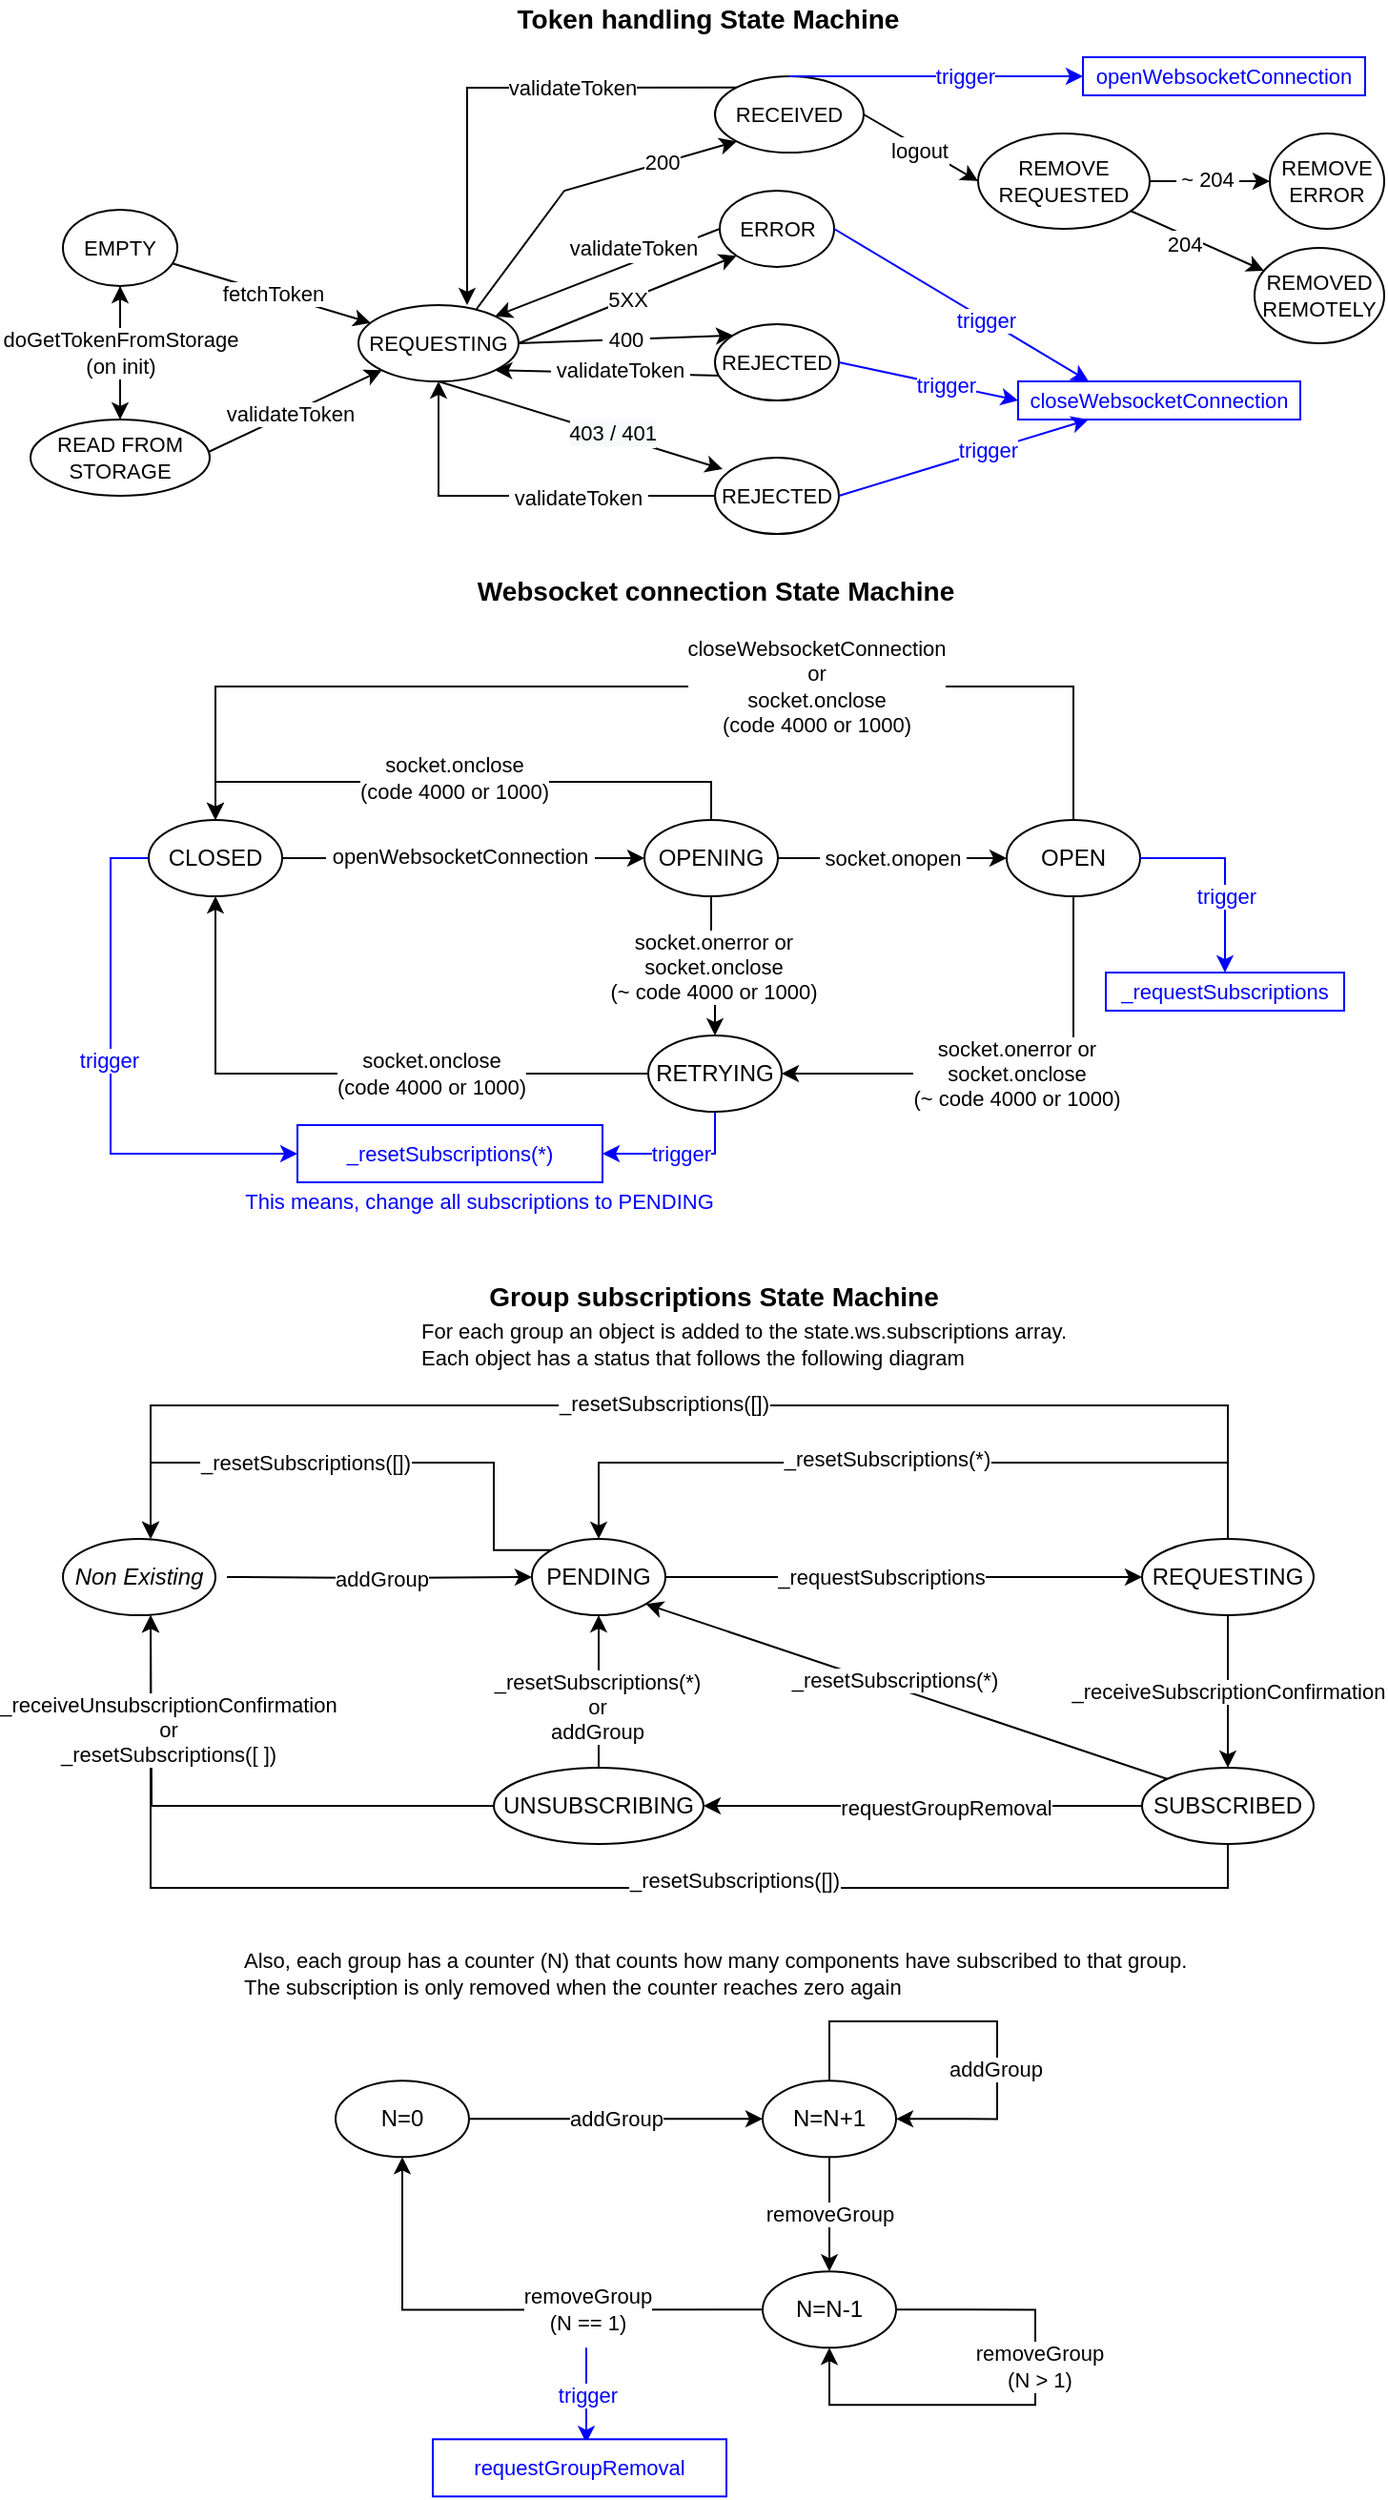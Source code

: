 <mxfile version="13.1.3">
    <diagram id="kEPYXezzI-eteoRro5Sk" name="Page-1">
        <mxGraphModel dx="1808" dy="1180" grid="1" gridSize="10" guides="1" tooltips="1" connect="1" arrows="1" fold="1" page="1" pageScale="1" pageWidth="850" pageHeight="1400" math="0" shadow="0">
            <root>
                <mxCell id="0"/>
                <mxCell id="1" parent="0"/>
                <mxCell id="5eSl7V-lfJAm6dB7IAey-51" style="edgeStyle=orthogonalEdgeStyle;rounded=0;orthogonalLoop=1;jettySize=auto;html=1;entryX=0;entryY=0.5;entryDx=0;entryDy=0;strokeColor=#0000FF;fontSize=11;fontColor=#000000;exitX=0;exitY=0.5;exitDx=0;exitDy=0;" parent="1" source="5eSl7V-lfJAm6dB7IAey-1" target="5eSl7V-lfJAm6dB7IAey-45" edge="1">
                    <mxGeometry relative="1" as="geometry">
                        <mxPoint x="129.0" y="623" as="targetPoint"/>
                    </mxGeometry>
                </mxCell>
                <mxCell id="5eSl7V-lfJAm6dB7IAey-52" value="trigger" style="text;html=1;align=center;verticalAlign=middle;resizable=0;points=[];labelBackgroundColor=#ffffff;fontSize=11;fontColor=#0000FF;" parent="5eSl7V-lfJAm6dB7IAey-51" vertex="1" connectable="0">
                    <mxGeometry x="-0.079" y="-1" relative="1" as="geometry">
                        <mxPoint as="offset"/>
                    </mxGeometry>
                </mxCell>
                <mxCell id="5eSl7V-lfJAm6dB7IAey-1" value="CLOSED" style="ellipse;whiteSpace=wrap;html=1;" parent="1" vertex="1">
                    <mxGeometry x="122" y="440" width="70" height="40" as="geometry"/>
                </mxCell>
                <mxCell id="5eSl7V-lfJAm6dB7IAey-10" value="socket.onerror or&lt;br&gt;socket.onclose&lt;br&gt;(~ code 4000 or 1000)" style="edgeStyle=orthogonalEdgeStyle;rounded=0;orthogonalLoop=1;jettySize=auto;html=1;entryX=0.5;entryY=0;entryDx=0;entryDy=0;" parent="1" source="5eSl7V-lfJAm6dB7IAey-2" target="5eSl7V-lfJAm6dB7IAey-4" edge="1">
                    <mxGeometry relative="1" as="geometry"/>
                </mxCell>
                <mxCell id="5eSl7V-lfJAm6dB7IAey-14" style="edgeStyle=orthogonalEdgeStyle;rounded=0;orthogonalLoop=1;jettySize=auto;html=1;exitX=0.5;exitY=0;exitDx=0;exitDy=0;fontSize=11;entryX=0.5;entryY=0;entryDx=0;entryDy=0;" parent="1" source="5eSl7V-lfJAm6dB7IAey-2" target="5eSl7V-lfJAm6dB7IAey-1" edge="1">
                    <mxGeometry relative="1" as="geometry">
                        <mxPoint x="417" y="350" as="targetPoint"/>
                        <Array as="points">
                            <mxPoint x="417" y="420"/>
                            <mxPoint x="157" y="420"/>
                        </Array>
                    </mxGeometry>
                </mxCell>
                <mxCell id="5eSl7V-lfJAm6dB7IAey-15" value="socket.onclose&lt;br&gt;(code 4000 or 1000)" style="text;html=1;align=center;verticalAlign=middle;resizable=0;points=[];labelBackgroundColor=#ffffff;fontSize=11;" parent="5eSl7V-lfJAm6dB7IAey-14" vertex="1" connectable="0">
                    <mxGeometry x="0.035" y="-2" relative="1" as="geometry">
                        <mxPoint as="offset"/>
                    </mxGeometry>
                </mxCell>
                <mxCell id="5eSl7V-lfJAm6dB7IAey-2" value="OPENING" style="ellipse;whiteSpace=wrap;html=1;" parent="1" vertex="1">
                    <mxGeometry x="382" y="440" width="70" height="40" as="geometry"/>
                </mxCell>
                <mxCell id="5eSl7V-lfJAm6dB7IAey-3" value="OPEN" style="ellipse;whiteSpace=wrap;html=1;" parent="1" vertex="1">
                    <mxGeometry x="572" y="440" width="70" height="40" as="geometry"/>
                </mxCell>
                <mxCell id="5eSl7V-lfJAm6dB7IAey-16" value="socket.onclose&lt;br&gt;(code 4000 or 1000)" style="edgeStyle=orthogonalEdgeStyle;rounded=0;orthogonalLoop=1;jettySize=auto;html=1;entryX=0.5;entryY=1;entryDx=0;entryDy=0;fontSize=11;" parent="1" source="5eSl7V-lfJAm6dB7IAey-4" target="5eSl7V-lfJAm6dB7IAey-1" edge="1">
                    <mxGeometry x="-0.288" relative="1" as="geometry">
                        <mxPoint as="offset"/>
                    </mxGeometry>
                </mxCell>
                <mxCell id="5eSl7V-lfJAm6dB7IAey-47" value="&lt;font color=&quot;#0000ff&quot;&gt;trigger&lt;/font&gt;" style="edgeStyle=orthogonalEdgeStyle;rounded=0;orthogonalLoop=1;jettySize=auto;html=1;exitX=0.5;exitY=1;exitDx=0;exitDy=0;entryX=1;entryY=0.5;entryDx=0;entryDy=0;fontSize=11;strokeColor=#0000FF;" parent="1" source="5eSl7V-lfJAm6dB7IAey-4" target="5eSl7V-lfJAm6dB7IAey-45" edge="1">
                    <mxGeometry relative="1" as="geometry"/>
                </mxCell>
                <mxCell id="5eSl7V-lfJAm6dB7IAey-4" value="RETRYING" style="ellipse;whiteSpace=wrap;html=1;" parent="1" vertex="1">
                    <mxGeometry x="384" y="553" width="70" height="40" as="geometry"/>
                </mxCell>
                <mxCell id="5eSl7V-lfJAm6dB7IAey-5" value="" style="endArrow=classic;html=1;entryX=0;entryY=0.5;entryDx=0;entryDy=0;exitX=1;exitY=0.5;exitDx=0;exitDy=0;" parent="1" source="5eSl7V-lfJAm6dB7IAey-1" target="5eSl7V-lfJAm6dB7IAey-2" edge="1">
                    <mxGeometry width="50" height="50" relative="1" as="geometry">
                        <mxPoint x="332" y="760" as="sourcePoint"/>
                        <mxPoint x="382" y="710" as="targetPoint"/>
                    </mxGeometry>
                </mxCell>
                <mxCell id="5eSl7V-lfJAm6dB7IAey-9" value="&amp;nbsp;openWebsocketConnection&amp;nbsp;" style="text;html=1;align=center;verticalAlign=middle;resizable=0;points=[];labelBackgroundColor=#ffffff;fontSize=11;" parent="5eSl7V-lfJAm6dB7IAey-5" vertex="1" connectable="0">
                    <mxGeometry x="-0.022" y="1" relative="1" as="geometry">
                        <mxPoint as="offset"/>
                    </mxGeometry>
                </mxCell>
                <mxCell id="5eSl7V-lfJAm6dB7IAey-7" value="&lt;font style=&quot;font-size: 11px&quot;&gt;&amp;nbsp;socket.onopen&amp;nbsp;&lt;/font&gt;" style="endArrow=classic;html=1;entryX=0;entryY=0.5;entryDx=0;entryDy=0;exitX=1;exitY=0.5;exitDx=0;exitDy=0;" parent="1" source="5eSl7V-lfJAm6dB7IAey-2" target="5eSl7V-lfJAm6dB7IAey-3" edge="1">
                    <mxGeometry width="50" height="50" relative="1" as="geometry">
                        <mxPoint x="332" y="760" as="sourcePoint"/>
                        <mxPoint x="382" y="710" as="targetPoint"/>
                    </mxGeometry>
                </mxCell>
                <mxCell id="5eSl7V-lfJAm6dB7IAey-12" value="socket.onerror or&lt;br&gt;socket.onclose&lt;br&gt;(~ code 4000 or 1000)" style="edgeStyle=orthogonalEdgeStyle;rounded=0;orthogonalLoop=1;jettySize=auto;html=1;entryX=1;entryY=0.5;entryDx=0;entryDy=0;exitX=0.5;exitY=1;exitDx=0;exitDy=0;" parent="1" source="5eSl7V-lfJAm6dB7IAey-3" target="5eSl7V-lfJAm6dB7IAey-4" edge="1">
                    <mxGeometry relative="1" as="geometry">
                        <mxPoint x="427" y="490" as="sourcePoint"/>
                        <mxPoint x="427" y="610" as="targetPoint"/>
                    </mxGeometry>
                </mxCell>
                <mxCell id="5eSl7V-lfJAm6dB7IAey-13" value="closeWebsocketConnection&lt;br&gt;or&lt;br&gt;socket.onclose&lt;br&gt;(code 4000 or 1000)" style="edgeStyle=orthogonalEdgeStyle;rounded=0;orthogonalLoop=1;jettySize=auto;html=1;entryX=0.5;entryY=0;entryDx=0;entryDy=0;exitX=0.5;exitY=0;exitDx=0;exitDy=0;" parent="1" source="5eSl7V-lfJAm6dB7IAey-3" target="5eSl7V-lfJAm6dB7IAey-1" edge="1">
                    <mxGeometry x="-0.305" relative="1" as="geometry">
                        <mxPoint x="657" y="490" as="sourcePoint"/>
                        <mxPoint x="462" y="630" as="targetPoint"/>
                        <Array as="points">
                            <mxPoint x="607" y="370"/>
                            <mxPoint x="157" y="370"/>
                        </Array>
                        <mxPoint as="offset"/>
                    </mxGeometry>
                </mxCell>
                <mxCell id="5eSl7V-lfJAm6dB7IAey-17" value="&lt;font style=&quot;font-size: 14px&quot;&gt;Websocket connection State Machine&lt;/font&gt;" style="text;html=1;align=center;verticalAlign=middle;resizable=0;points=[];autosize=1;fontSize=11;fontStyle=1" parent="1" vertex="1">
                    <mxGeometry x="284" y="310" width="270" height="20" as="geometry"/>
                </mxCell>
                <mxCell id="5eSl7V-lfJAm6dB7IAey-20" value="&lt;font style=&quot;font-size: 14px&quot;&gt;Group subscriptions State Machine&lt;/font&gt;" style="text;html=1;align=center;verticalAlign=middle;resizable=0;points=[];autosize=1;fontSize=11;fontStyle=1" parent="1" vertex="1">
                    <mxGeometry x="293" y="680" width="250" height="20" as="geometry"/>
                </mxCell>
                <mxCell id="5eSl7V-lfJAm6dB7IAey-28" style="edgeStyle=orthogonalEdgeStyle;rounded=0;orthogonalLoop=1;jettySize=auto;html=1;exitX=1;exitY=0.5;exitDx=0;exitDy=0;fontSize=11;" parent="1" source="5eSl7V-lfJAm6dB7IAey-21" target="5eSl7V-lfJAm6dB7IAey-23" edge="1">
                    <mxGeometry relative="1" as="geometry"/>
                </mxCell>
                <mxCell id="5eSl7V-lfJAm6dB7IAey-29" value="_requestSubscriptions" style="text;html=1;align=center;verticalAlign=middle;resizable=0;points=[];labelBackgroundColor=#ffffff;fontSize=11;" parent="5eSl7V-lfJAm6dB7IAey-28" vertex="1" connectable="0">
                    <mxGeometry x="-0.275" y="4" relative="1" as="geometry">
                        <mxPoint x="22" y="4" as="offset"/>
                    </mxGeometry>
                </mxCell>
                <mxCell id="5eSl7V-lfJAm6dB7IAey-53" style="edgeStyle=orthogonalEdgeStyle;rounded=0;orthogonalLoop=1;jettySize=auto;html=1;exitX=0;exitY=0;exitDx=0;exitDy=0;entryX=0.5;entryY=0;entryDx=0;entryDy=0;strokeColor=#000000;fontSize=11;fontColor=#0000FF;" parent="1" source="5eSl7V-lfJAm6dB7IAey-21" edge="1">
                    <mxGeometry relative="1" as="geometry">
                        <mxPoint x="123" y="817" as="targetPoint"/>
                        <Array as="points">
                            <mxPoint x="303" y="823"/>
                            <mxPoint x="303" y="777"/>
                            <mxPoint x="123" y="777"/>
                        </Array>
                    </mxGeometry>
                </mxCell>
                <mxCell id="5eSl7V-lfJAm6dB7IAey-55" value="&lt;span style=&quot;color: rgb(0 , 0 , 0) ; white-space: normal&quot;&gt;_resetSubscriptions([])&lt;/span&gt;" style="text;html=1;align=center;verticalAlign=middle;resizable=0;points=[];labelBackgroundColor=#ffffff;fontSize=11;fontColor=#0000FF;" parent="5eSl7V-lfJAm6dB7IAey-53" vertex="1" connectable="0">
                    <mxGeometry x="0.183" relative="1" as="geometry">
                        <mxPoint as="offset"/>
                    </mxGeometry>
                </mxCell>
                <mxCell id="5eSl7V-lfJAm6dB7IAey-21" value="PENDING" style="ellipse;whiteSpace=wrap;html=1;" parent="1" vertex="1">
                    <mxGeometry x="323" y="817" width="70" height="40" as="geometry"/>
                </mxCell>
                <mxCell id="5eSl7V-lfJAm6dB7IAey-27" value="&lt;div&gt;addGroup&lt;br&gt;&lt;/div&gt;" style="edgeStyle=orthogonalEdgeStyle;rounded=0;orthogonalLoop=1;jettySize=auto;html=1;entryX=0;entryY=0.5;entryDx=0;entryDy=0;fontSize=11;" parent="1" target="5eSl7V-lfJAm6dB7IAey-21" edge="1">
                    <mxGeometry relative="1" as="geometry">
                        <mxPoint x="163" y="837" as="sourcePoint"/>
                    </mxGeometry>
                </mxCell>
                <mxCell id="5eSl7V-lfJAm6dB7IAey-22" value="&lt;i&gt;Non Existing&lt;/i&gt;" style="ellipse;whiteSpace=wrap;html=1;" parent="1" vertex="1">
                    <mxGeometry x="77" y="817" width="80" height="40" as="geometry"/>
                </mxCell>
                <mxCell id="5eSl7V-lfJAm6dB7IAey-30" value="_receiveSubscriptionConfirmation" style="edgeStyle=orthogonalEdgeStyle;rounded=0;orthogonalLoop=1;jettySize=auto;html=1;entryX=0.5;entryY=0;entryDx=0;entryDy=0;fontSize=11;" parent="1" source="5eSl7V-lfJAm6dB7IAey-23" target="5eSl7V-lfJAm6dB7IAey-24" edge="1">
                    <mxGeometry relative="1" as="geometry"/>
                </mxCell>
                <mxCell id="5eSl7V-lfJAm6dB7IAey-38" style="edgeStyle=orthogonalEdgeStyle;rounded=0;orthogonalLoop=1;jettySize=auto;html=1;exitX=0.5;exitY=0;exitDx=0;exitDy=0;entryX=0.5;entryY=0;entryDx=0;entryDy=0;fontSize=11;" parent="1" source="5eSl7V-lfJAm6dB7IAey-23" target="5eSl7V-lfJAm6dB7IAey-21" edge="1">
                    <mxGeometry relative="1" as="geometry">
                        <Array as="points">
                            <mxPoint x="688" y="777"/>
                            <mxPoint x="358" y="777"/>
                        </Array>
                    </mxGeometry>
                </mxCell>
                <mxCell id="5eSl7V-lfJAm6dB7IAey-40" value="&lt;span style=&quot;white-space: normal&quot;&gt;_resetSubscriptions(*)&lt;/span&gt;" style="text;html=1;align=center;verticalAlign=middle;resizable=0;points=[];labelBackgroundColor=#ffffff;fontSize=11;" parent="5eSl7V-lfJAm6dB7IAey-38" vertex="1" connectable="0">
                    <mxGeometry x="0.07" y="-2" relative="1" as="geometry">
                        <mxPoint as="offset"/>
                    </mxGeometry>
                </mxCell>
                <mxCell id="5eSl7V-lfJAm6dB7IAey-58" style="edgeStyle=orthogonalEdgeStyle;rounded=0;orthogonalLoop=1;jettySize=auto;html=1;exitX=0.5;exitY=0;exitDx=0;exitDy=0;entryX=0.5;entryY=0;entryDx=0;entryDy=0;strokeColor=#000000;fontSize=11;fontColor=#0000FF;" parent="1" source="5eSl7V-lfJAm6dB7IAey-23" edge="1">
                    <mxGeometry relative="1" as="geometry">
                        <mxPoint x="123" y="817" as="targetPoint"/>
                        <Array as="points">
                            <mxPoint x="688" y="747"/>
                            <mxPoint x="123" y="747"/>
                        </Array>
                    </mxGeometry>
                </mxCell>
                <mxCell id="5eSl7V-lfJAm6dB7IAey-59" value="&lt;span style=&quot;color: rgb(0 , 0 , 0) ; white-space: normal&quot;&gt;_resetSubscriptions([])&lt;/span&gt;" style="text;html=1;align=center;verticalAlign=middle;resizable=0;points=[];labelBackgroundColor=#ffffff;fontSize=11;fontColor=#0000FF;" parent="5eSl7V-lfJAm6dB7IAey-58" vertex="1" connectable="0">
                    <mxGeometry x="0.038" y="-1" relative="1" as="geometry">
                        <mxPoint as="offset"/>
                    </mxGeometry>
                </mxCell>
                <mxCell id="5eSl7V-lfJAm6dB7IAey-23" value="REQUESTING" style="ellipse;whiteSpace=wrap;html=1;" parent="1" vertex="1">
                    <mxGeometry x="643" y="817" width="90" height="40" as="geometry"/>
                </mxCell>
                <mxCell id="5eSl7V-lfJAm6dB7IAey-26" value="" style="edgeStyle=orthogonalEdgeStyle;rounded=0;orthogonalLoop=1;jettySize=auto;html=1;fontSize=11;" parent="1" source="5eSl7V-lfJAm6dB7IAey-24" target="5eSl7V-lfJAm6dB7IAey-25" edge="1">
                    <mxGeometry relative="1" as="geometry"/>
                </mxCell>
                <mxCell id="5eSl7V-lfJAm6dB7IAey-31" value="requestGroupRemoval" style="text;html=1;align=center;verticalAlign=middle;resizable=0;points=[];labelBackgroundColor=#ffffff;fontSize=11;" parent="5eSl7V-lfJAm6dB7IAey-26" vertex="1" connectable="0">
                    <mxGeometry x="-0.105" y="1" relative="1" as="geometry">
                        <mxPoint as="offset"/>
                    </mxGeometry>
                </mxCell>
                <mxCell id="5eSl7V-lfJAm6dB7IAey-36" style="rounded=0;orthogonalLoop=1;jettySize=auto;html=1;exitX=0;exitY=0;exitDx=0;exitDy=0;entryX=1;entryY=1;entryDx=0;entryDy=0;fontSize=11;" parent="1" source="5eSl7V-lfJAm6dB7IAey-24" target="5eSl7V-lfJAm6dB7IAey-21" edge="1">
                    <mxGeometry relative="1" as="geometry"/>
                </mxCell>
                <mxCell id="5eSl7V-lfJAm6dB7IAey-37" value="&lt;span style=&quot;white-space: normal&quot;&gt;_resetSubscriptions(*)&lt;/span&gt;" style="text;html=1;align=center;verticalAlign=middle;resizable=0;points=[];labelBackgroundColor=#ffffff;fontSize=11;fontColor=#000000;" parent="5eSl7V-lfJAm6dB7IAey-36" vertex="1" connectable="0">
                    <mxGeometry x="0.056" y="-4" relative="1" as="geometry">
                        <mxPoint as="offset"/>
                    </mxGeometry>
                </mxCell>
                <mxCell id="5eSl7V-lfJAm6dB7IAey-56" style="edgeStyle=orthogonalEdgeStyle;rounded=0;orthogonalLoop=1;jettySize=auto;html=1;exitX=0.5;exitY=1;exitDx=0;exitDy=0;strokeColor=#000000;fontSize=11;fontColor=#0000FF;" parent="1" source="5eSl7V-lfJAm6dB7IAey-24" edge="1">
                    <mxGeometry relative="1" as="geometry">
                        <mxPoint x="123" y="857" as="targetPoint"/>
                        <Array as="points">
                            <mxPoint x="688" y="1000"/>
                            <mxPoint x="123" y="1000"/>
                        </Array>
                    </mxGeometry>
                </mxCell>
                <mxCell id="5eSl7V-lfJAm6dB7IAey-57" value="&lt;span style=&quot;color: rgb(0 , 0 , 0) ; white-space: normal&quot;&gt;_resetSubscriptions([])&lt;/span&gt;" style="text;html=1;align=center;verticalAlign=middle;resizable=0;points=[];labelBackgroundColor=#ffffff;fontSize=11;fontColor=#0000FF;" parent="5eSl7V-lfJAm6dB7IAey-56" vertex="1" connectable="0">
                    <mxGeometry x="-0.228" y="-4" relative="1" as="geometry">
                        <mxPoint as="offset"/>
                    </mxGeometry>
                </mxCell>
                <mxCell id="5eSl7V-lfJAm6dB7IAey-24" value="SUBSCRIBED" style="ellipse;whiteSpace=wrap;html=1;" parent="1" vertex="1">
                    <mxGeometry x="643" y="937" width="90" height="40" as="geometry"/>
                </mxCell>
                <mxCell id="5eSl7V-lfJAm6dB7IAey-32" style="edgeStyle=orthogonalEdgeStyle;rounded=0;orthogonalLoop=1;jettySize=auto;html=1;exitX=0;exitY=0.5;exitDx=0;exitDy=0;entryX=0.5;entryY=1;entryDx=0;entryDy=0;fontSize=11;" parent="1" source="5eSl7V-lfJAm6dB7IAey-25" edge="1">
                    <mxGeometry relative="1" as="geometry">
                        <mxPoint x="123" y="857" as="targetPoint"/>
                    </mxGeometry>
                </mxCell>
                <mxCell id="5eSl7V-lfJAm6dB7IAey-33" value="_receiveUnsubscriptionConfirmation&lt;br&gt;or&lt;br&gt;&lt;span style=&quot;white-space: normal&quot;&gt;_resetSubscriptions([ ])&lt;/span&gt;" style="text;html=1;align=center;verticalAlign=middle;resizable=0;points=[];labelBackgroundColor=#ffffff;fontSize=11;" parent="5eSl7V-lfJAm6dB7IAey-32" vertex="1" connectable="0">
                    <mxGeometry x="-0.224" y="2" relative="1" as="geometry">
                        <mxPoint x="-63" y="-42" as="offset"/>
                    </mxGeometry>
                </mxCell>
                <mxCell id="5eSl7V-lfJAm6dB7IAey-34" style="edgeStyle=orthogonalEdgeStyle;rounded=0;orthogonalLoop=1;jettySize=auto;html=1;entryX=0.5;entryY=1;entryDx=0;entryDy=0;fontSize=11;" parent="1" source="5eSl7V-lfJAm6dB7IAey-25" target="5eSl7V-lfJAm6dB7IAey-21" edge="1">
                    <mxGeometry relative="1" as="geometry"/>
                </mxCell>
                <mxCell id="5eSl7V-lfJAm6dB7IAey-35" value="&lt;span style=&quot;white-space: normal&quot;&gt;_resetSubscriptions(*)&lt;br&gt;or&lt;br&gt;&lt;/span&gt;addGroup&lt;span style=&quot;white-space: normal&quot;&gt;&lt;br&gt;&lt;/span&gt;" style="text;html=1;align=center;verticalAlign=middle;resizable=0;points=[];labelBackgroundColor=#ffffff;fontSize=11;fontColor=#000000;" parent="5eSl7V-lfJAm6dB7IAey-34" vertex="1" connectable="0">
                    <mxGeometry x="-0.2" y="1" relative="1" as="geometry">
                        <mxPoint as="offset"/>
                    </mxGeometry>
                </mxCell>
                <mxCell id="5eSl7V-lfJAm6dB7IAey-25" value="UNSUBSCRIBING" style="ellipse;whiteSpace=wrap;html=1;" parent="1" vertex="1">
                    <mxGeometry x="303" y="937" width="110" height="40" as="geometry"/>
                </mxCell>
                <mxCell id="5eSl7V-lfJAm6dB7IAey-41" value="&lt;div style=&quot;text-align: justify&quot;&gt;&lt;span&gt;For each group an object is added to the state.ws.subscriptions array.&lt;/span&gt;&lt;/div&gt;&lt;div style=&quot;text-align: justify&quot;&gt;&lt;span&gt;Each object has a status that follows the following diagram&lt;/span&gt;&lt;/div&gt;" style="text;html=1;align=left;verticalAlign=middle;resizable=0;points=[];autosize=1;fontSize=11;" parent="1" vertex="1">
                    <mxGeometry x="263" y="700" width="350" height="30" as="geometry"/>
                </mxCell>
                <mxCell id="5eSl7V-lfJAm6dB7IAey-45" value="&lt;span style=&quot;color: rgb(0 , 0 , 255) ; white-space: normal ; background-color: rgb(255 , 255 , 255)&quot;&gt;_resetSubscriptions(*)&lt;/span&gt;" style="rounded=0;whiteSpace=wrap;html=1;fontSize=11;strokeColor=#0000FF;" parent="1" vertex="1">
                    <mxGeometry x="200" y="600" width="160" height="30" as="geometry"/>
                </mxCell>
                <mxCell id="5eSl7V-lfJAm6dB7IAey-48" value="&lt;font color=&quot;#0000ff&quot;&gt;trigger&lt;/font&gt;" style="edgeStyle=orthogonalEdgeStyle;rounded=0;orthogonalLoop=1;jettySize=auto;html=1;exitX=1;exitY=0.5;exitDx=0;exitDy=0;entryX=0.5;entryY=0;entryDx=0;entryDy=0;fontSize=11;strokeColor=#0000FF;" parent="1" source="5eSl7V-lfJAm6dB7IAey-3" target="5eSl7V-lfJAm6dB7IAey-49" edge="1">
                    <mxGeometry x="-0.148" y="-20" relative="1" as="geometry">
                        <mxPoint x="562.0" y="510" as="sourcePoint"/>
                        <mxPoint x="20" y="20" as="offset"/>
                    </mxGeometry>
                </mxCell>
                <mxCell id="5eSl7V-lfJAm6dB7IAey-49" value="&lt;span style=&quot;white-space: nowrap ; background-color: rgb(255 , 255 , 255)&quot;&gt;&lt;font color=&quot;#0000ff&quot;&gt;_requestSubscriptions&lt;/font&gt;&lt;/span&gt;" style="rounded=0;whiteSpace=wrap;html=1;fontSize=11;strokeColor=#0000FF;" parent="1" vertex="1">
                    <mxGeometry x="624" y="520" width="125" height="20" as="geometry"/>
                </mxCell>
                <mxCell id="5eSl7V-lfJAm6dB7IAey-61" value="This means, change all subscriptions to PENDING" style="text;html=1;align=center;verticalAlign=middle;resizable=0;points=[];autosize=1;fontSize=11;fontColor=#0000FF;" parent="1" vertex="1">
                    <mxGeometry x="165" y="630" width="260" height="20" as="geometry"/>
                </mxCell>
                <mxCell id="5eSl7V-lfJAm6dB7IAey-62" value="&lt;font style=&quot;font-size: 14px&quot;&gt;Token handling State Machine&lt;/font&gt;" style="text;html=1;align=center;verticalAlign=middle;resizable=0;points=[];autosize=1;fontSize=11;fontStyle=1" parent="1" vertex="1">
                    <mxGeometry x="305" y="10" width="220" height="20" as="geometry"/>
                </mxCell>
                <mxCell id="5eSl7V-lfJAm6dB7IAey-69" value="&lt;font color=&quot;#000000&quot;&gt;fetchToken&lt;/font&gt;" style="rounded=0;orthogonalLoop=1;jettySize=auto;html=1;strokeColor=#000000;fontSize=11;fontColor=#0000FF;" parent="1" source="5eSl7V-lfJAm6dB7IAey-63" target="5eSl7V-lfJAm6dB7IAey-65" edge="1">
                    <mxGeometry relative="1" as="geometry"/>
                </mxCell>
                <mxCell id="5eSl7V-lfJAm6dB7IAey-63" value="&lt;font color=&quot;#000000&quot;&gt;EMPTY&lt;/font&gt;" style="ellipse;whiteSpace=wrap;html=1;strokeColor=#000000;fontSize=11;fontColor=#0000FF;" parent="1" vertex="1">
                    <mxGeometry x="77" y="120" width="60" height="40" as="geometry"/>
                </mxCell>
                <mxCell id="iLJFpo5nZADd873f5mlO-2" value="validateToken" style="rounded=0;orthogonalLoop=1;jettySize=auto;html=1;entryX=0;entryY=1;entryDx=0;entryDy=0;" parent="1" target="5eSl7V-lfJAm6dB7IAey-65" edge="1">
                    <mxGeometry relative="1" as="geometry">
                        <mxPoint x="147" y="250" as="sourcePoint"/>
                    </mxGeometry>
                </mxCell>
                <mxCell id="iLJFpo5nZADd873f5mlO-29" value="" style="edgeStyle=none;rounded=0;orthogonalLoop=1;jettySize=auto;html=1;" parent="1" source="5eSl7V-lfJAm6dB7IAey-64" target="5eSl7V-lfJAm6dB7IAey-63" edge="1">
                    <mxGeometry relative="1" as="geometry"/>
                </mxCell>
                <mxCell id="5eSl7V-lfJAm6dB7IAey-64" value="&lt;font color=&quot;#000000&quot;&gt;READ FROM STORAGE&lt;/font&gt;" style="ellipse;whiteSpace=wrap;html=1;strokeColor=#000000;fontSize=11;fontColor=#0000FF;" parent="1" vertex="1">
                    <mxGeometry x="60" y="230" width="94" height="40" as="geometry"/>
                </mxCell>
                <mxCell id="iLJFpo5nZADd873f5mlO-1" value="200" style="rounded=0;orthogonalLoop=1;jettySize=auto;html=1;entryX=0;entryY=1;entryDx=0;entryDy=0;elbow=vertical;exitX=0.738;exitY=0.05;exitDx=0;exitDy=0;exitPerimeter=0;" parent="1" source="5eSl7V-lfJAm6dB7IAey-65" target="5eSl7V-lfJAm6dB7IAey-66" edge="1">
                    <mxGeometry x="0.517" relative="1" as="geometry">
                        <mxPoint x="390" y="140" as="targetPoint"/>
                        <Array as="points">
                            <mxPoint x="340" y="110"/>
                        </Array>
                        <mxPoint as="offset"/>
                    </mxGeometry>
                </mxCell>
                <mxCell id="iLJFpo5nZADd873f5mlO-3" value="5XX" style="rounded=0;orthogonalLoop=1;jettySize=auto;html=1;exitX=1;exitY=0.5;exitDx=0;exitDy=0;entryX=0;entryY=1;entryDx=0;entryDy=0;" parent="1" source="5eSl7V-lfJAm6dB7IAey-65" target="5eSl7V-lfJAm6dB7IAey-67" edge="1">
                    <mxGeometry relative="1" as="geometry"/>
                </mxCell>
                <mxCell id="iLJFpo5nZADd873f5mlO-24" value="&amp;nbsp;400&amp;nbsp;" style="rounded=0;orthogonalLoop=1;jettySize=auto;html=1;exitX=1;exitY=0.5;exitDx=0;exitDy=0;entryX=0;entryY=0;entryDx=0;entryDy=0;" parent="1" source="5eSl7V-lfJAm6dB7IAey-65" target="iLJFpo5nZADd873f5mlO-4" edge="1">
                    <mxGeometry relative="1" as="geometry"/>
                </mxCell>
                <mxCell id="iLJFpo5nZADd873f5mlO-30" style="edgeStyle=none;rounded=0;orthogonalLoop=1;jettySize=auto;html=1;exitX=0.5;exitY=1;exitDx=0;exitDy=0;entryX=0.062;entryY=0.15;entryDx=0;entryDy=0;entryPerimeter=0;" parent="1" source="5eSl7V-lfJAm6dB7IAey-65" target="iLJFpo5nZADd873f5mlO-17" edge="1">
                    <mxGeometry relative="1" as="geometry"/>
                </mxCell>
                <mxCell id="iLJFpo5nZADd873f5mlO-32" value="&lt;span style=&quot;background-color: rgb(248 , 249 , 250)&quot;&gt;&lt;font style=&quot;font-size: 11px&quot;&gt;403 / 401&lt;/font&gt;&lt;/span&gt;" style="text;html=1;align=center;verticalAlign=middle;resizable=0;points=[];labelBackgroundColor=#ffffff;" parent="iLJFpo5nZADd873f5mlO-30" vertex="1" connectable="0">
                    <mxGeometry x="0.21" y="1" relative="1" as="geometry">
                        <mxPoint as="offset"/>
                    </mxGeometry>
                </mxCell>
                <mxCell id="5eSl7V-lfJAm6dB7IAey-65" value="&lt;font color=&quot;#000000&quot;&gt;REQUESTING&lt;/font&gt;" style="ellipse;whiteSpace=wrap;html=1;strokeColor=#000000;fontSize=11;fontColor=#0000FF;" parent="1" vertex="1">
                    <mxGeometry x="232" y="170" width="84" height="40" as="geometry"/>
                </mxCell>
                <mxCell id="iLJFpo5nZADd873f5mlO-20" style="edgeStyle=elbowEdgeStyle;rounded=0;orthogonalLoop=1;jettySize=auto;elbow=vertical;html=1;exitX=0;exitY=0;exitDx=0;exitDy=0;" parent="1" source="5eSl7V-lfJAm6dB7IAey-66" edge="1">
                    <mxGeometry relative="1" as="geometry">
                        <mxPoint x="289" y="170" as="targetPoint"/>
                        <Array as="points">
                            <mxPoint x="360" y="56"/>
                        </Array>
                    </mxGeometry>
                </mxCell>
                <mxCell id="iLJFpo5nZADd873f5mlO-21" value="&lt;font style=&quot;font-size: 11px&quot;&gt;validateToken&lt;/font&gt;" style="text;html=1;align=center;verticalAlign=middle;resizable=0;points=[];labelBackgroundColor=#ffffff;" parent="iLJFpo5nZADd873f5mlO-20" vertex="1" connectable="0">
                    <mxGeometry x="-0.136" y="-3" relative="1" as="geometry">
                        <mxPoint x="24" y="3" as="offset"/>
                    </mxGeometry>
                </mxCell>
                <mxCell id="iLJFpo5nZADd873f5mlO-35" style="rounded=0;orthogonalLoop=1;jettySize=auto;html=1;exitX=1;exitY=0.5;exitDx=0;exitDy=0;entryX=0;entryY=0.5;entryDx=0;entryDy=0;" parent="1" source="5eSl7V-lfJAm6dB7IAey-66" target="iLJFpo5nZADd873f5mlO-14" edge="1">
                    <mxGeometry relative="1" as="geometry"/>
                </mxCell>
                <mxCell id="iLJFpo5nZADd873f5mlO-36" value="&lt;font style=&quot;font-size: 11px&quot;&gt;logout&lt;/font&gt;" style="text;html=1;align=center;verticalAlign=middle;resizable=0;points=[];labelBackgroundColor=#ffffff;" parent="iLJFpo5nZADd873f5mlO-35" vertex="1" connectable="0">
                    <mxGeometry x="-0.024" y="-2" relative="1" as="geometry">
                        <mxPoint as="offset"/>
                    </mxGeometry>
                </mxCell>
                <mxCell id="5eSl7V-lfJAm6dB7IAey-66" value="&lt;font color=&quot;#000000&quot;&gt;RECEIVED&lt;/font&gt;" style="ellipse;whiteSpace=wrap;html=1;strokeColor=#000000;fontSize=11;fontColor=#0000FF;" parent="1" vertex="1">
                    <mxGeometry x="419" y="50" width="78" height="40" as="geometry"/>
                </mxCell>
                <mxCell id="iLJFpo5nZADd873f5mlO-22" style="rounded=0;orthogonalLoop=1;jettySize=auto;html=1;exitX=0;exitY=0.5;exitDx=0;exitDy=0;entryX=1;entryY=0;entryDx=0;entryDy=0;" parent="1" source="5eSl7V-lfJAm6dB7IAey-67" target="5eSl7V-lfJAm6dB7IAey-65" edge="1">
                    <mxGeometry relative="1" as="geometry">
                        <mxPoint x="310" y="190" as="targetPoint"/>
                    </mxGeometry>
                </mxCell>
                <mxCell id="iLJFpo5nZADd873f5mlO-23" value="&lt;font style=&quot;font-size: 11px&quot;&gt;validateToken&lt;/font&gt;" style="text;html=1;align=center;verticalAlign=middle;resizable=0;points=[];labelBackgroundColor=#ffffff;" parent="iLJFpo5nZADd873f5mlO-22" vertex="1" connectable="0">
                    <mxGeometry x="-0.193" relative="1" as="geometry">
                        <mxPoint x="1.73" y="-8.64" as="offset"/>
                    </mxGeometry>
                </mxCell>
                <mxCell id="5eSl7V-lfJAm6dB7IAey-67" value="&lt;font color=&quot;#000000&quot;&gt;ERROR&lt;/font&gt;" style="ellipse;whiteSpace=wrap;html=1;strokeColor=#000000;fontSize=11;fontColor=#0000FF;" parent="1" vertex="1">
                    <mxGeometry x="421.5" y="110" width="60" height="40" as="geometry"/>
                </mxCell>
                <mxCell id="5eSl7V-lfJAm6dB7IAey-68" value="&lt;font color=&quot;#000000&quot;&gt;doGetTokenFromStorage&lt;br&gt;(on init)&lt;br&gt;&lt;/font&gt;" style="endArrow=classic;html=1;strokeColor=#000000;fontSize=11;fontColor=#0000FF;exitX=0.5;exitY=1;exitDx=0;exitDy=0;entryX=0.5;entryY=0;entryDx=0;entryDy=0;" parent="1" source="5eSl7V-lfJAm6dB7IAey-63" edge="1">
                    <mxGeometry width="50" height="50" relative="1" as="geometry">
                        <mxPoint x="167" y="200" as="sourcePoint"/>
                        <mxPoint x="107" y="230" as="targetPoint"/>
                    </mxGeometry>
                </mxCell>
                <mxCell id="iLJFpo5nZADd873f5mlO-25" style="edgeStyle=none;rounded=0;orthogonalLoop=1;jettySize=auto;html=1;exitX=0.046;exitY=0.675;exitDx=0;exitDy=0;entryX=1;entryY=1;entryDx=0;entryDy=0;exitPerimeter=0;" parent="1" source="iLJFpo5nZADd873f5mlO-4" target="5eSl7V-lfJAm6dB7IAey-65" edge="1">
                    <mxGeometry relative="1" as="geometry"/>
                </mxCell>
                <mxCell id="iLJFpo5nZADd873f5mlO-26" value="&lt;font style=&quot;font-size: 11px&quot;&gt;&amp;nbsp;validateToken&amp;nbsp;&lt;/font&gt;" style="text;html=1;align=center;verticalAlign=middle;resizable=0;points=[];labelBackgroundColor=#ffffff;" parent="iLJFpo5nZADd873f5mlO-25" vertex="1" connectable="0">
                    <mxGeometry x="-0.273" y="-3" relative="1" as="geometry">
                        <mxPoint x="-10.64" y="0.71" as="offset"/>
                    </mxGeometry>
                </mxCell>
                <mxCell id="iLJFpo5nZADd873f5mlO-4" value="&lt;font color=&quot;#000000&quot;&gt;REJECTED&lt;/font&gt;" style="ellipse;whiteSpace=wrap;html=1;strokeColor=#000000;fontSize=11;fontColor=#0000FF;" parent="1" vertex="1">
                    <mxGeometry x="419" y="180" width="65" height="40" as="geometry"/>
                </mxCell>
                <mxCell id="iLJFpo5nZADd873f5mlO-39" style="rounded=0;orthogonalLoop=1;jettySize=auto;html=1;" parent="1" source="iLJFpo5nZADd873f5mlO-14" target="iLJFpo5nZADd873f5mlO-38" edge="1">
                    <mxGeometry relative="1" as="geometry"/>
                </mxCell>
                <mxCell id="iLJFpo5nZADd873f5mlO-41" value="&lt;font style=&quot;font-size: 11px&quot;&gt;204&lt;/font&gt;" style="text;html=1;align=center;verticalAlign=middle;resizable=0;points=[];labelBackgroundColor=#ffffff;" parent="iLJFpo5nZADd873f5mlO-39" vertex="1" connectable="0">
                    <mxGeometry x="-0.151" y="-4" relative="1" as="geometry">
                        <mxPoint as="offset"/>
                    </mxGeometry>
                </mxCell>
                <mxCell id="iLJFpo5nZADd873f5mlO-40" style="edgeStyle=none;rounded=0;orthogonalLoop=1;jettySize=auto;html=1;exitX=1;exitY=0.5;exitDx=0;exitDy=0;entryX=0;entryY=0.5;entryDx=0;entryDy=0;" parent="1" source="iLJFpo5nZADd873f5mlO-14" target="iLJFpo5nZADd873f5mlO-37" edge="1">
                    <mxGeometry relative="1" as="geometry"/>
                </mxCell>
                <mxCell id="iLJFpo5nZADd873f5mlO-42" value="&lt;font style=&quot;font-size: 11px&quot;&gt;&amp;nbsp;~ 204&amp;nbsp;&lt;/font&gt;" style="text;html=1;align=center;verticalAlign=middle;resizable=0;points=[];labelBackgroundColor=#ffffff;" parent="iLJFpo5nZADd873f5mlO-40" vertex="1" connectable="0">
                    <mxGeometry x="-0.053" y="1" relative="1" as="geometry">
                        <mxPoint as="offset"/>
                    </mxGeometry>
                </mxCell>
                <mxCell id="iLJFpo5nZADd873f5mlO-14" value="&lt;font color=&quot;#000000&quot;&gt;REMOVE REQUESTED&lt;/font&gt;" style="ellipse;whiteSpace=wrap;html=1;strokeColor=#000000;fontSize=11;fontColor=#0000FF;" parent="1" vertex="1">
                    <mxGeometry x="557" y="80" width="90" height="50" as="geometry"/>
                </mxCell>
                <mxCell id="iLJFpo5nZADd873f5mlO-33" style="edgeStyle=orthogonalEdgeStyle;rounded=0;orthogonalLoop=1;jettySize=auto;html=1;exitX=0;exitY=0.5;exitDx=0;exitDy=0;entryX=0.5;entryY=1;entryDx=0;entryDy=0;" parent="1" source="iLJFpo5nZADd873f5mlO-17" target="5eSl7V-lfJAm6dB7IAey-65" edge="1">
                    <mxGeometry relative="1" as="geometry"/>
                </mxCell>
                <mxCell id="iLJFpo5nZADd873f5mlO-34" value="&lt;font style=&quot;font-size: 11px&quot;&gt;&amp;nbsp;validateToken&amp;nbsp;&lt;/font&gt;" style="text;html=1;align=center;verticalAlign=middle;resizable=0;points=[];labelBackgroundColor=#ffffff;" parent="iLJFpo5nZADd873f5mlO-33" vertex="1" connectable="0">
                    <mxGeometry x="-0.298" y="1" relative="1" as="geometry">
                        <mxPoint as="offset"/>
                    </mxGeometry>
                </mxCell>
                <mxCell id="iLJFpo5nZADd873f5mlO-17" value="&lt;font color=&quot;#000000&quot;&gt;REJECTED&lt;/font&gt;" style="ellipse;whiteSpace=wrap;html=1;strokeColor=#000000;fontSize=11;fontColor=#0000FF;" parent="1" vertex="1">
                    <mxGeometry x="419" y="250" width="65" height="40" as="geometry"/>
                </mxCell>
                <mxCell id="iLJFpo5nZADd873f5mlO-37" value="&lt;font color=&quot;#000000&quot;&gt;REMOVE ERROR&lt;/font&gt;" style="ellipse;whiteSpace=wrap;html=1;strokeColor=#000000;fontSize=11;fontColor=#0000FF;" parent="1" vertex="1">
                    <mxGeometry x="710" y="80" width="60" height="50" as="geometry"/>
                </mxCell>
                <mxCell id="iLJFpo5nZADd873f5mlO-38" value="&lt;font color=&quot;#000000&quot;&gt;REMOVED REMOTELY&lt;/font&gt;" style="ellipse;whiteSpace=wrap;html=1;strokeColor=#000000;fontSize=11;fontColor=#0000FF;" parent="1" vertex="1">
                    <mxGeometry x="702" y="140" width="68" height="50" as="geometry"/>
                </mxCell>
                <mxCell id="iLJFpo5nZADd873f5mlO-44" value="&lt;font color=&quot;#0000ff&quot;&gt;trigger&lt;/font&gt;" style="rounded=0;orthogonalLoop=1;jettySize=auto;html=1;exitX=0.5;exitY=0;exitDx=0;exitDy=0;fontSize=11;strokeColor=#0000FF;" parent="1" source="5eSl7V-lfJAm6dB7IAey-66" target="iLJFpo5nZADd873f5mlO-45" edge="1">
                    <mxGeometry x="0.195" relative="1" as="geometry">
                        <mxPoint x="483.997" y="29.998" as="sourcePoint"/>
                        <mxPoint as="offset"/>
                    </mxGeometry>
                </mxCell>
                <mxCell id="iLJFpo5nZADd873f5mlO-45" value="&lt;span style=&quot;white-space: nowrap ; background-color: rgb(255 , 255 , 255)&quot;&gt;&lt;font color=&quot;#0000ff&quot;&gt;openWebsocketConnection&lt;/font&gt;&lt;/span&gt;" style="rounded=0;whiteSpace=wrap;html=1;fontSize=11;strokeColor=#0000FF;" parent="1" vertex="1">
                    <mxGeometry x="612" y="40" width="148" height="20" as="geometry"/>
                </mxCell>
                <mxCell id="iLJFpo5nZADd873f5mlO-47" value="&lt;font color=&quot;#0000ff&quot;&gt;trigger&lt;/font&gt;" style="rounded=0;orthogonalLoop=1;jettySize=auto;html=1;fontSize=11;strokeColor=#0000FF;entryX=0;entryY=0.5;entryDx=0;entryDy=0;exitX=1;exitY=0.5;exitDx=0;exitDy=0;" parent="1" source="iLJFpo5nZADd873f5mlO-4" target="iLJFpo5nZADd873f5mlO-48" edge="1">
                    <mxGeometry x="0.195" relative="1" as="geometry">
                        <mxPoint x="490" y="200" as="sourcePoint"/>
                        <mxPoint as="offset"/>
                    </mxGeometry>
                </mxCell>
                <mxCell id="iLJFpo5nZADd873f5mlO-48" value="&lt;span style=&quot;white-space: nowrap ; background-color: rgb(255 , 255 , 255)&quot;&gt;&lt;font color=&quot;#0000ff&quot;&gt;closeWebsocketConnection&lt;/font&gt;&lt;/span&gt;" style="rounded=0;whiteSpace=wrap;html=1;fontSize=11;strokeColor=#0000FF;" parent="1" vertex="1">
                    <mxGeometry x="578" y="210" width="148" height="20" as="geometry"/>
                </mxCell>
                <mxCell id="iLJFpo5nZADd873f5mlO-50" value="&lt;font color=&quot;#0000ff&quot;&gt;trigger&lt;/font&gt;" style="rounded=0;orthogonalLoop=1;jettySize=auto;html=1;fontSize=11;strokeColor=#0000FF;entryX=0.25;entryY=0;entryDx=0;entryDy=0;exitX=1;exitY=0.5;exitDx=0;exitDy=0;" parent="1" source="5eSl7V-lfJAm6dB7IAey-67" target="iLJFpo5nZADd873f5mlO-48" edge="1">
                    <mxGeometry x="0.195" relative="1" as="geometry">
                        <mxPoint x="500" y="210" as="sourcePoint"/>
                        <mxPoint as="offset"/>
                        <mxPoint x="588" y="230" as="targetPoint"/>
                    </mxGeometry>
                </mxCell>
                <mxCell id="iLJFpo5nZADd873f5mlO-51" value="&lt;font color=&quot;#0000ff&quot;&gt;trigger&lt;/font&gt;" style="rounded=0;orthogonalLoop=1;jettySize=auto;html=1;fontSize=11;strokeColor=#0000FF;entryX=0.25;entryY=1;entryDx=0;entryDy=0;exitX=1;exitY=0.5;exitDx=0;exitDy=0;" parent="1" source="iLJFpo5nZADd873f5mlO-17" target="iLJFpo5nZADd873f5mlO-48" edge="1">
                    <mxGeometry x="0.195" relative="1" as="geometry">
                        <mxPoint x="510" y="220" as="sourcePoint"/>
                        <mxPoint as="offset"/>
                        <mxPoint x="598" y="240" as="targetPoint"/>
                    </mxGeometry>
                </mxCell>
                <mxCell id="qNFNDbe4jiyq5inCQdv4-1" value="N=0" style="ellipse;whiteSpace=wrap;html=1;" parent="1" vertex="1">
                    <mxGeometry x="220" y="1101.15" width="70" height="40" as="geometry"/>
                </mxCell>
                <mxCell id="qNFNDbe4jiyq5inCQdv4-8" value="removeGroup" style="edgeStyle=orthogonalEdgeStyle;rounded=0;orthogonalLoop=1;jettySize=auto;html=1;exitX=0.5;exitY=1;exitDx=0;exitDy=0;entryX=0.5;entryY=0;entryDx=0;entryDy=0;" parent="1" source="qNFNDbe4jiyq5inCQdv4-5" target="qNFNDbe4jiyq5inCQdv4-7" edge="1">
                    <mxGeometry relative="1" as="geometry"/>
                </mxCell>
                <mxCell id="qNFNDbe4jiyq5inCQdv4-5" value="N=N+1" style="ellipse;whiteSpace=wrap;html=1;" parent="1" vertex="1">
                    <mxGeometry x="444" y="1101.15" width="70" height="40" as="geometry"/>
                </mxCell>
                <mxCell id="qNFNDbe4jiyq5inCQdv4-6" value="&lt;div&gt;addGroup&lt;br&gt;&lt;/div&gt;" style="edgeStyle=orthogonalEdgeStyle;rounded=0;orthogonalLoop=1;jettySize=auto;html=1;entryX=0;entryY=0.5;entryDx=0;entryDy=0;fontSize=11;exitX=1;exitY=0.5;exitDx=0;exitDy=0;" parent="1" source="qNFNDbe4jiyq5inCQdv4-1" target="qNFNDbe4jiyq5inCQdv4-5" edge="1">
                    <mxGeometry relative="1" as="geometry">
                        <mxPoint x="297" y="1121.15" as="sourcePoint"/>
                    </mxGeometry>
                </mxCell>
                <mxCell id="qNFNDbe4jiyq5inCQdv4-14" style="edgeStyle=orthogonalEdgeStyle;rounded=0;orthogonalLoop=1;jettySize=auto;html=1;exitX=0;exitY=0.5;exitDx=0;exitDy=0;entryX=0.5;entryY=1;entryDx=0;entryDy=0;" parent="1" source="qNFNDbe4jiyq5inCQdv4-7" target="qNFNDbe4jiyq5inCQdv4-1" edge="1">
                    <mxGeometry relative="1" as="geometry"/>
                </mxCell>
                <mxCell id="qNFNDbe4jiyq5inCQdv4-15" value="removeGroup&lt;br&gt;(N == 1)" style="edgeLabel;html=1;align=center;verticalAlign=middle;resizable=0;points=[];" parent="qNFNDbe4jiyq5inCQdv4-14" vertex="1" connectable="0">
                    <mxGeometry x="-0.178" relative="1" as="geometry">
                        <mxPoint x="17.86" as="offset"/>
                    </mxGeometry>
                </mxCell>
                <mxCell id="qNFNDbe4jiyq5inCQdv4-7" value="N=N-1" style="ellipse;whiteSpace=wrap;html=1;" parent="1" vertex="1">
                    <mxGeometry x="444" y="1201.15" width="70" height="40" as="geometry"/>
                </mxCell>
                <mxCell id="qNFNDbe4jiyq5inCQdv4-9" style="edgeStyle=orthogonalEdgeStyle;rounded=0;orthogonalLoop=1;jettySize=auto;html=1;exitX=0.5;exitY=0;exitDx=0;exitDy=0;entryX=1;entryY=0.5;entryDx=0;entryDy=0;" parent="1" source="qNFNDbe4jiyq5inCQdv4-5" target="qNFNDbe4jiyq5inCQdv4-5" edge="1">
                    <mxGeometry relative="1" as="geometry">
                        <Array as="points">
                            <mxPoint x="479" y="1070"/>
                            <mxPoint x="567" y="1070"/>
                            <mxPoint x="567" y="1121"/>
                        </Array>
                    </mxGeometry>
                </mxCell>
                <mxCell id="qNFNDbe4jiyq5inCQdv4-10" value="addGroup" style="edgeLabel;html=1;align=center;verticalAlign=middle;resizable=0;points=[];" parent="qNFNDbe4jiyq5inCQdv4-9" vertex="1" connectable="0">
                    <mxGeometry x="0.382" y="-1" relative="1" as="geometry">
                        <mxPoint y="-10.86" as="offset"/>
                    </mxGeometry>
                </mxCell>
                <mxCell id="qNFNDbe4jiyq5inCQdv4-11" style="edgeStyle=orthogonalEdgeStyle;rounded=0;orthogonalLoop=1;jettySize=auto;html=1;exitX=1;exitY=0.5;exitDx=0;exitDy=0;entryX=0.5;entryY=1;entryDx=0;entryDy=0;" parent="1" source="qNFNDbe4jiyq5inCQdv4-7" target="qNFNDbe4jiyq5inCQdv4-7" edge="1">
                    <mxGeometry relative="1" as="geometry">
                        <Array as="points">
                            <mxPoint x="587" y="1221.15"/>
                            <mxPoint x="587" y="1271.15"/>
                            <mxPoint x="479" y="1271.15"/>
                        </Array>
                    </mxGeometry>
                </mxCell>
                <mxCell id="qNFNDbe4jiyq5inCQdv4-12" value="removeGroup&lt;br&gt;(N &amp;gt; 1)" style="edgeLabel;html=1;align=center;verticalAlign=middle;resizable=0;points=[];" parent="qNFNDbe4jiyq5inCQdv4-11" vertex="1" connectable="0">
                    <mxGeometry x="-0.34" y="-2" relative="1" as="geometry">
                        <mxPoint x="3.97" y="16.74" as="offset"/>
                    </mxGeometry>
                </mxCell>
                <mxCell id="qNFNDbe4jiyq5inCQdv4-16" value="&lt;font color=&quot;#0000ff&quot;&gt;trigger&lt;/font&gt;" style="edgeStyle=orthogonalEdgeStyle;rounded=0;orthogonalLoop=1;jettySize=auto;html=1;fontSize=11;strokeColor=#0000FF;" parent="1" edge="1">
                    <mxGeometry relative="1" as="geometry">
                        <mxPoint x="351.5" y="1241.15" as="sourcePoint"/>
                        <mxPoint x="351.5" y="1291.15" as="targetPoint"/>
                        <Array as="points">
                            <mxPoint x="351.5" y="1241.15"/>
                        </Array>
                    </mxGeometry>
                </mxCell>
                <mxCell id="qNFNDbe4jiyq5inCQdv4-17" value="&lt;font color=&quot;#0000ff&quot;&gt;requestGroupRemoval&lt;/font&gt;" style="rounded=0;whiteSpace=wrap;html=1;fontSize=11;strokeColor=#0000FF;" parent="1" vertex="1">
                    <mxGeometry x="271" y="1289.15" width="154" height="30" as="geometry"/>
                </mxCell>
                <mxCell id="qNFNDbe4jiyq5inCQdv4-18" value="&lt;div style=&quot;text-align: justify&quot;&gt;Also, each group has a counter (N) that counts how many components have subscribed to that group.&lt;/div&gt;&lt;div style=&quot;text-align: justify&quot;&gt;The subscription is only removed when the counter reaches zero again&lt;/div&gt;" style="text;html=1;align=left;verticalAlign=middle;resizable=0;points=[];autosize=1;fontSize=11;" parent="1" vertex="1">
                    <mxGeometry x="170" y="1030" width="510" height="30" as="geometry"/>
                </mxCell>
            </root>
        </mxGraphModel>
    </diagram>
</mxfile>